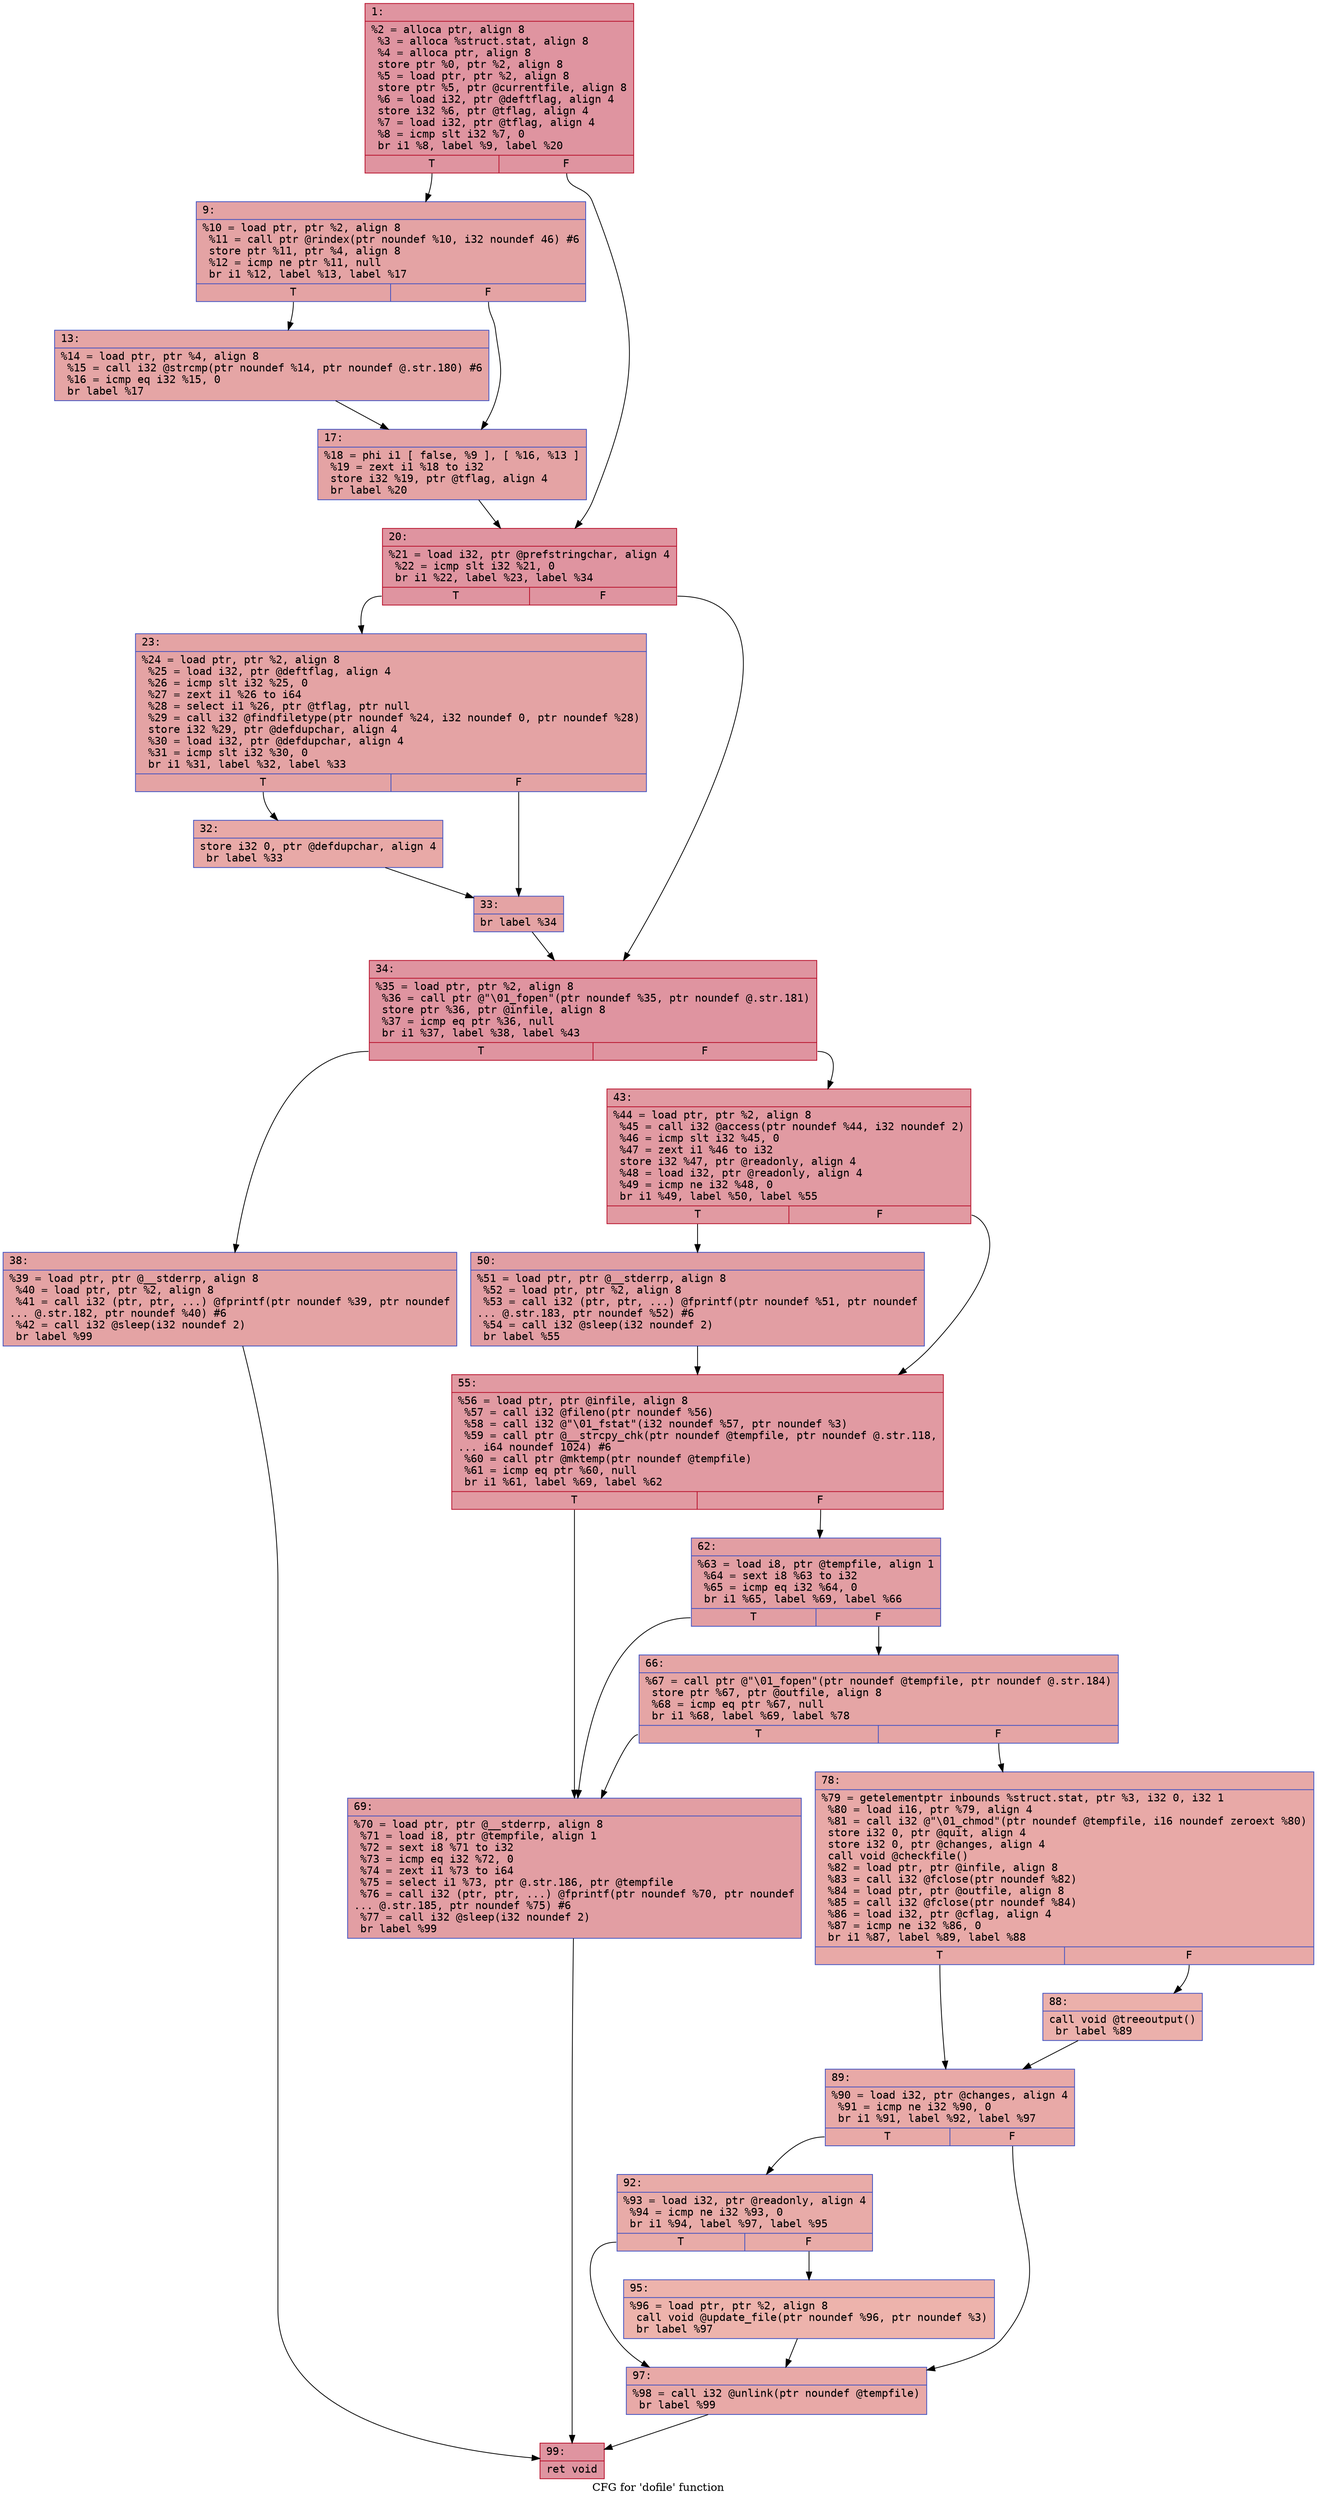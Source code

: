 digraph "CFG for 'dofile' function" {
	label="CFG for 'dofile' function";

	Node0x600001eec280 [shape=record,color="#b70d28ff", style=filled, fillcolor="#b70d2870" fontname="Courier",label="{1:\l|  %2 = alloca ptr, align 8\l  %3 = alloca %struct.stat, align 8\l  %4 = alloca ptr, align 8\l  store ptr %0, ptr %2, align 8\l  %5 = load ptr, ptr %2, align 8\l  store ptr %5, ptr @currentfile, align 8\l  %6 = load i32, ptr @deftflag, align 4\l  store i32 %6, ptr @tflag, align 4\l  %7 = load i32, ptr @tflag, align 4\l  %8 = icmp slt i32 %7, 0\l  br i1 %8, label %9, label %20\l|{<s0>T|<s1>F}}"];
	Node0x600001eec280:s0 -> Node0x600001eec320[tooltip="1 -> 9\nProbability 37.50%" ];
	Node0x600001eec280:s1 -> Node0x600001eec410[tooltip="1 -> 20\nProbability 62.50%" ];
	Node0x600001eec320 [shape=record,color="#3d50c3ff", style=filled, fillcolor="#c32e3170" fontname="Courier",label="{9:\l|  %10 = load ptr, ptr %2, align 8\l  %11 = call ptr @rindex(ptr noundef %10, i32 noundef 46) #6\l  store ptr %11, ptr %4, align 8\l  %12 = icmp ne ptr %11, null\l  br i1 %12, label %13, label %17\l|{<s0>T|<s1>F}}"];
	Node0x600001eec320:s0 -> Node0x600001eec370[tooltip="9 -> 13\nProbability 62.50%" ];
	Node0x600001eec320:s1 -> Node0x600001eec3c0[tooltip="9 -> 17\nProbability 37.50%" ];
	Node0x600001eec370 [shape=record,color="#3d50c3ff", style=filled, fillcolor="#c5333470" fontname="Courier",label="{13:\l|  %14 = load ptr, ptr %4, align 8\l  %15 = call i32 @strcmp(ptr noundef %14, ptr noundef @.str.180) #6\l  %16 = icmp eq i32 %15, 0\l  br label %17\l}"];
	Node0x600001eec370 -> Node0x600001eec3c0[tooltip="13 -> 17\nProbability 100.00%" ];
	Node0x600001eec3c0 [shape=record,color="#3d50c3ff", style=filled, fillcolor="#c32e3170" fontname="Courier",label="{17:\l|  %18 = phi i1 [ false, %9 ], [ %16, %13 ]\l  %19 = zext i1 %18 to i32\l  store i32 %19, ptr @tflag, align 4\l  br label %20\l}"];
	Node0x600001eec3c0 -> Node0x600001eec410[tooltip="17 -> 20\nProbability 100.00%" ];
	Node0x600001eec410 [shape=record,color="#b70d28ff", style=filled, fillcolor="#b70d2870" fontname="Courier",label="{20:\l|  %21 = load i32, ptr @prefstringchar, align 4\l  %22 = icmp slt i32 %21, 0\l  br i1 %22, label %23, label %34\l|{<s0>T|<s1>F}}"];
	Node0x600001eec410:s0 -> Node0x600001eec460[tooltip="20 -> 23\nProbability 37.50%" ];
	Node0x600001eec410:s1 -> Node0x600001eec550[tooltip="20 -> 34\nProbability 62.50%" ];
	Node0x600001eec460 [shape=record,color="#3d50c3ff", style=filled, fillcolor="#c32e3170" fontname="Courier",label="{23:\l|  %24 = load ptr, ptr %2, align 8\l  %25 = load i32, ptr @deftflag, align 4\l  %26 = icmp slt i32 %25, 0\l  %27 = zext i1 %26 to i64\l  %28 = select i1 %26, ptr @tflag, ptr null\l  %29 = call i32 @findfiletype(ptr noundef %24, i32 noundef 0, ptr noundef %28)\l  store i32 %29, ptr @defdupchar, align 4\l  %30 = load i32, ptr @defdupchar, align 4\l  %31 = icmp slt i32 %30, 0\l  br i1 %31, label %32, label %33\l|{<s0>T|<s1>F}}"];
	Node0x600001eec460:s0 -> Node0x600001eec4b0[tooltip="23 -> 32\nProbability 37.50%" ];
	Node0x600001eec460:s1 -> Node0x600001eec500[tooltip="23 -> 33\nProbability 62.50%" ];
	Node0x600001eec4b0 [shape=record,color="#3d50c3ff", style=filled, fillcolor="#ca3b3770" fontname="Courier",label="{32:\l|  store i32 0, ptr @defdupchar, align 4\l  br label %33\l}"];
	Node0x600001eec4b0 -> Node0x600001eec500[tooltip="32 -> 33\nProbability 100.00%" ];
	Node0x600001eec500 [shape=record,color="#3d50c3ff", style=filled, fillcolor="#c32e3170" fontname="Courier",label="{33:\l|  br label %34\l}"];
	Node0x600001eec500 -> Node0x600001eec550[tooltip="33 -> 34\nProbability 100.00%" ];
	Node0x600001eec550 [shape=record,color="#b70d28ff", style=filled, fillcolor="#b70d2870" fontname="Courier",label="{34:\l|  %35 = load ptr, ptr %2, align 8\l  %36 = call ptr @\"\\01_fopen\"(ptr noundef %35, ptr noundef @.str.181)\l  store ptr %36, ptr @infile, align 8\l  %37 = icmp eq ptr %36, null\l  br i1 %37, label %38, label %43\l|{<s0>T|<s1>F}}"];
	Node0x600001eec550:s0 -> Node0x600001eec5a0[tooltip="34 -> 38\nProbability 37.50%" ];
	Node0x600001eec550:s1 -> Node0x600001eec5f0[tooltip="34 -> 43\nProbability 62.50%" ];
	Node0x600001eec5a0 [shape=record,color="#3d50c3ff", style=filled, fillcolor="#c32e3170" fontname="Courier",label="{38:\l|  %39 = load ptr, ptr @__stderrp, align 8\l  %40 = load ptr, ptr %2, align 8\l  %41 = call i32 (ptr, ptr, ...) @fprintf(ptr noundef %39, ptr noundef\l... @.str.182, ptr noundef %40) #6\l  %42 = call i32 @sleep(i32 noundef 2)\l  br label %99\l}"];
	Node0x600001eec5a0 -> Node0x600001eec9b0[tooltip="38 -> 99\nProbability 100.00%" ];
	Node0x600001eec5f0 [shape=record,color="#b70d28ff", style=filled, fillcolor="#bb1b2c70" fontname="Courier",label="{43:\l|  %44 = load ptr, ptr %2, align 8\l  %45 = call i32 @access(ptr noundef %44, i32 noundef 2)\l  %46 = icmp slt i32 %45, 0\l  %47 = zext i1 %46 to i32\l  store i32 %47, ptr @readonly, align 4\l  %48 = load i32, ptr @readonly, align 4\l  %49 = icmp ne i32 %48, 0\l  br i1 %49, label %50, label %55\l|{<s0>T|<s1>F}}"];
	Node0x600001eec5f0:s0 -> Node0x600001eec640[tooltip="43 -> 50\nProbability 62.50%" ];
	Node0x600001eec5f0:s1 -> Node0x600001eec690[tooltip="43 -> 55\nProbability 37.50%" ];
	Node0x600001eec640 [shape=record,color="#3d50c3ff", style=filled, fillcolor="#be242e70" fontname="Courier",label="{50:\l|  %51 = load ptr, ptr @__stderrp, align 8\l  %52 = load ptr, ptr %2, align 8\l  %53 = call i32 (ptr, ptr, ...) @fprintf(ptr noundef %51, ptr noundef\l... @.str.183, ptr noundef %52) #6\l  %54 = call i32 @sleep(i32 noundef 2)\l  br label %55\l}"];
	Node0x600001eec640 -> Node0x600001eec690[tooltip="50 -> 55\nProbability 100.00%" ];
	Node0x600001eec690 [shape=record,color="#b70d28ff", style=filled, fillcolor="#bb1b2c70" fontname="Courier",label="{55:\l|  %56 = load ptr, ptr @infile, align 8\l  %57 = call i32 @fileno(ptr noundef %56)\l  %58 = call i32 @\"\\01_fstat\"(i32 noundef %57, ptr noundef %3)\l  %59 = call ptr @__strcpy_chk(ptr noundef @tempfile, ptr noundef @.str.118,\l... i64 noundef 1024) #6\l  %60 = call ptr @mktemp(ptr noundef @tempfile)\l  %61 = icmp eq ptr %60, null\l  br i1 %61, label %69, label %62\l|{<s0>T|<s1>F}}"];
	Node0x600001eec690:s0 -> Node0x600001eec780[tooltip="55 -> 69\nProbability 37.50%" ];
	Node0x600001eec690:s1 -> Node0x600001eec6e0[tooltip="55 -> 62\nProbability 62.50%" ];
	Node0x600001eec6e0 [shape=record,color="#3d50c3ff", style=filled, fillcolor="#be242e70" fontname="Courier",label="{62:\l|  %63 = load i8, ptr @tempfile, align 1\l  %64 = sext i8 %63 to i32\l  %65 = icmp eq i32 %64, 0\l  br i1 %65, label %69, label %66\l|{<s0>T|<s1>F}}"];
	Node0x600001eec6e0:s0 -> Node0x600001eec780[tooltip="62 -> 69\nProbability 37.50%" ];
	Node0x600001eec6e0:s1 -> Node0x600001eec730[tooltip="62 -> 66\nProbability 62.50%" ];
	Node0x600001eec730 [shape=record,color="#3d50c3ff", style=filled, fillcolor="#c5333470" fontname="Courier",label="{66:\l|  %67 = call ptr @\"\\01_fopen\"(ptr noundef @tempfile, ptr noundef @.str.184)\l  store ptr %67, ptr @outfile, align 8\l  %68 = icmp eq ptr %67, null\l  br i1 %68, label %69, label %78\l|{<s0>T|<s1>F}}"];
	Node0x600001eec730:s0 -> Node0x600001eec780[tooltip="66 -> 69\nProbability 37.50%" ];
	Node0x600001eec730:s1 -> Node0x600001eec7d0[tooltip="66 -> 78\nProbability 62.50%" ];
	Node0x600001eec780 [shape=record,color="#3d50c3ff", style=filled, fillcolor="#be242e70" fontname="Courier",label="{69:\l|  %70 = load ptr, ptr @__stderrp, align 8\l  %71 = load i8, ptr @tempfile, align 1\l  %72 = sext i8 %71 to i32\l  %73 = icmp eq i32 %72, 0\l  %74 = zext i1 %73 to i64\l  %75 = select i1 %73, ptr @.str.186, ptr @tempfile\l  %76 = call i32 (ptr, ptr, ...) @fprintf(ptr noundef %70, ptr noundef\l... @.str.185, ptr noundef %75) #6\l  %77 = call i32 @sleep(i32 noundef 2)\l  br label %99\l}"];
	Node0x600001eec780 -> Node0x600001eec9b0[tooltip="69 -> 99\nProbability 100.00%" ];
	Node0x600001eec7d0 [shape=record,color="#3d50c3ff", style=filled, fillcolor="#ca3b3770" fontname="Courier",label="{78:\l|  %79 = getelementptr inbounds %struct.stat, ptr %3, i32 0, i32 1\l  %80 = load i16, ptr %79, align 4\l  %81 = call i32 @\"\\01_chmod\"(ptr noundef @tempfile, i16 noundef zeroext %80)\l  store i32 0, ptr @quit, align 4\l  store i32 0, ptr @changes, align 4\l  call void @checkfile()\l  %82 = load ptr, ptr @infile, align 8\l  %83 = call i32 @fclose(ptr noundef %82)\l  %84 = load ptr, ptr @outfile, align 8\l  %85 = call i32 @fclose(ptr noundef %84)\l  %86 = load i32, ptr @cflag, align 4\l  %87 = icmp ne i32 %86, 0\l  br i1 %87, label %89, label %88\l|{<s0>T|<s1>F}}"];
	Node0x600001eec7d0:s0 -> Node0x600001eec870[tooltip="78 -> 89\nProbability 62.50%" ];
	Node0x600001eec7d0:s1 -> Node0x600001eec820[tooltip="78 -> 88\nProbability 37.50%" ];
	Node0x600001eec820 [shape=record,color="#3d50c3ff", style=filled, fillcolor="#d24b4070" fontname="Courier",label="{88:\l|  call void @treeoutput()\l  br label %89\l}"];
	Node0x600001eec820 -> Node0x600001eec870[tooltip="88 -> 89\nProbability 100.00%" ];
	Node0x600001eec870 [shape=record,color="#3d50c3ff", style=filled, fillcolor="#ca3b3770" fontname="Courier",label="{89:\l|  %90 = load i32, ptr @changes, align 4\l  %91 = icmp ne i32 %90, 0\l  br i1 %91, label %92, label %97\l|{<s0>T|<s1>F}}"];
	Node0x600001eec870:s0 -> Node0x600001eec8c0[tooltip="89 -> 92\nProbability 62.50%" ];
	Node0x600001eec870:s1 -> Node0x600001eec960[tooltip="89 -> 97\nProbability 37.50%" ];
	Node0x600001eec8c0 [shape=record,color="#3d50c3ff", style=filled, fillcolor="#cc403a70" fontname="Courier",label="{92:\l|  %93 = load i32, ptr @readonly, align 4\l  %94 = icmp ne i32 %93, 0\l  br i1 %94, label %97, label %95\l|{<s0>T|<s1>F}}"];
	Node0x600001eec8c0:s0 -> Node0x600001eec960[tooltip="92 -> 97\nProbability 62.50%" ];
	Node0x600001eec8c0:s1 -> Node0x600001eec910[tooltip="92 -> 95\nProbability 37.50%" ];
	Node0x600001eec910 [shape=record,color="#3d50c3ff", style=filled, fillcolor="#d6524470" fontname="Courier",label="{95:\l|  %96 = load ptr, ptr %2, align 8\l  call void @update_file(ptr noundef %96, ptr noundef %3)\l  br label %97\l}"];
	Node0x600001eec910 -> Node0x600001eec960[tooltip="95 -> 97\nProbability 100.00%" ];
	Node0x600001eec960 [shape=record,color="#3d50c3ff", style=filled, fillcolor="#ca3b3770" fontname="Courier",label="{97:\l|  %98 = call i32 @unlink(ptr noundef @tempfile)\l  br label %99\l}"];
	Node0x600001eec960 -> Node0x600001eec9b0[tooltip="97 -> 99\nProbability 100.00%" ];
	Node0x600001eec9b0 [shape=record,color="#b70d28ff", style=filled, fillcolor="#b70d2870" fontname="Courier",label="{99:\l|  ret void\l}"];
}

